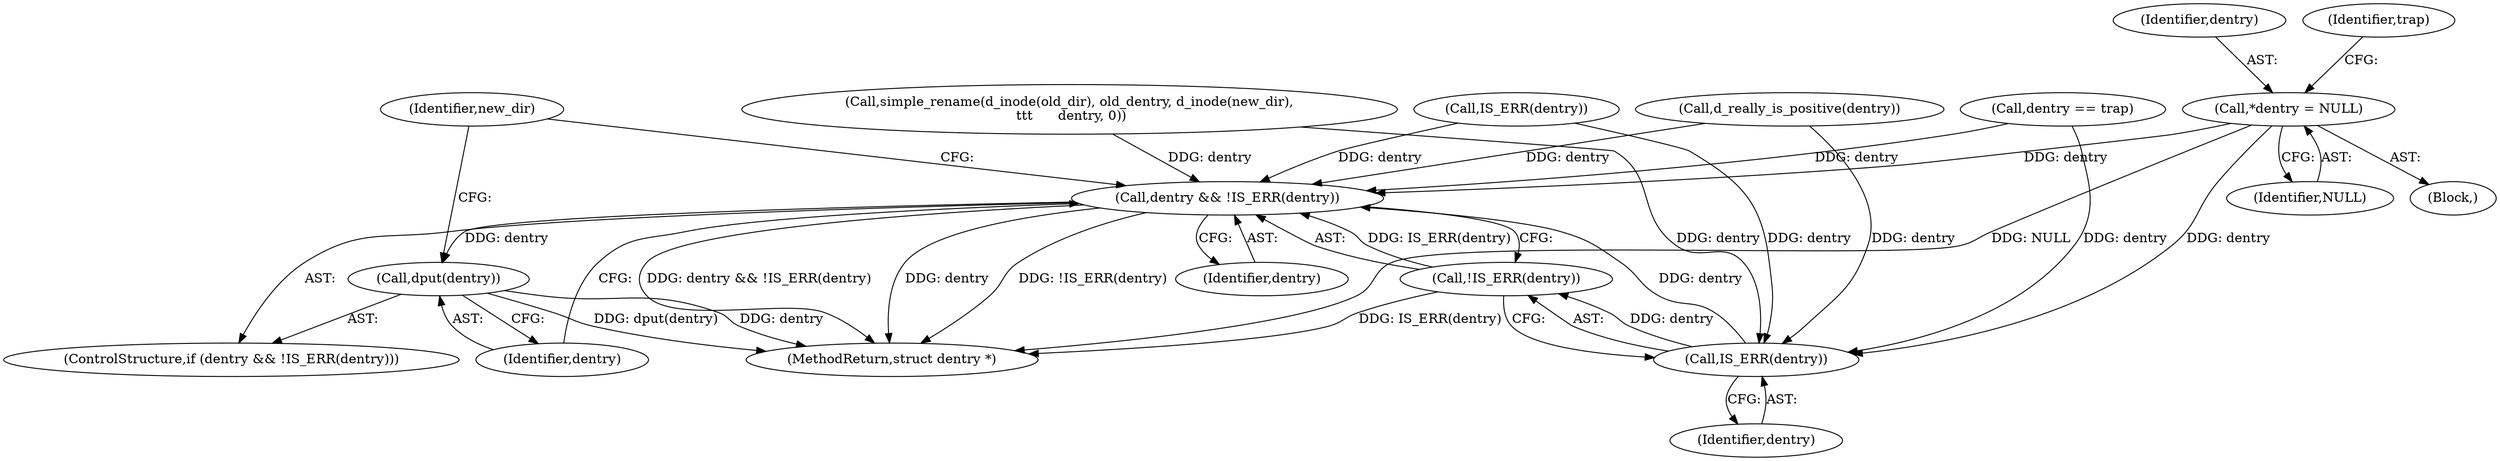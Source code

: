 digraph "0_linux_49d31c2f389acfe83417083e1208422b4091cd9e@pointer" {
"1000111" [label="(Call,*dentry = NULL)"];
"1000205" [label="(Call,dentry && !IS_ERR(dentry))"];
"1000210" [label="(Call,dput(dentry))"];
"1000208" [label="(Call,IS_ERR(dentry))"];
"1000207" [label="(Call,!IS_ERR(dentry))"];
"1000213" [label="(Identifier,new_dir)"];
"1000217" [label="(MethodReturn,struct dentry *)"];
"1000205" [label="(Call,dentry && !IS_ERR(dentry))"];
"1000108" [label="(Block,)"];
"1000206" [label="(Identifier,dentry)"];
"1000151" [label="(Call,dentry == trap)"];
"1000204" [label="(ControlStructure,if (dentry && !IS_ERR(dentry)))"];
"1000154" [label="(Call,d_really_is_positive(dentry))"];
"1000167" [label="(Call,simple_rename(d_inode(old_dir), old_dentry, d_inode(new_dir),\n \t\t\t      dentry, 0))"];
"1000210" [label="(Call,dput(dentry))"];
"1000211" [label="(Identifier,dentry)"];
"1000148" [label="(Call,IS_ERR(dentry))"];
"1000209" [label="(Identifier,dentry)"];
"1000207" [label="(Call,!IS_ERR(dentry))"];
"1000111" [label="(Call,*dentry = NULL)"];
"1000113" [label="(Identifier,NULL)"];
"1000112" [label="(Identifier,dentry)"];
"1000208" [label="(Call,IS_ERR(dentry))"];
"1000117" [label="(Identifier,trap)"];
"1000111" -> "1000108"  [label="AST: "];
"1000111" -> "1000113"  [label="CFG: "];
"1000112" -> "1000111"  [label="AST: "];
"1000113" -> "1000111"  [label="AST: "];
"1000117" -> "1000111"  [label="CFG: "];
"1000111" -> "1000217"  [label="DDG: NULL"];
"1000111" -> "1000205"  [label="DDG: dentry"];
"1000111" -> "1000208"  [label="DDG: dentry"];
"1000205" -> "1000204"  [label="AST: "];
"1000205" -> "1000206"  [label="CFG: "];
"1000205" -> "1000207"  [label="CFG: "];
"1000206" -> "1000205"  [label="AST: "];
"1000207" -> "1000205"  [label="AST: "];
"1000211" -> "1000205"  [label="CFG: "];
"1000213" -> "1000205"  [label="CFG: "];
"1000205" -> "1000217"  [label="DDG: dentry && !IS_ERR(dentry)"];
"1000205" -> "1000217"  [label="DDG: dentry"];
"1000205" -> "1000217"  [label="DDG: !IS_ERR(dentry)"];
"1000208" -> "1000205"  [label="DDG: dentry"];
"1000151" -> "1000205"  [label="DDG: dentry"];
"1000154" -> "1000205"  [label="DDG: dentry"];
"1000148" -> "1000205"  [label="DDG: dentry"];
"1000167" -> "1000205"  [label="DDG: dentry"];
"1000207" -> "1000205"  [label="DDG: IS_ERR(dentry)"];
"1000205" -> "1000210"  [label="DDG: dentry"];
"1000210" -> "1000204"  [label="AST: "];
"1000210" -> "1000211"  [label="CFG: "];
"1000211" -> "1000210"  [label="AST: "];
"1000213" -> "1000210"  [label="CFG: "];
"1000210" -> "1000217"  [label="DDG: dput(dentry)"];
"1000210" -> "1000217"  [label="DDG: dentry"];
"1000208" -> "1000207"  [label="AST: "];
"1000208" -> "1000209"  [label="CFG: "];
"1000209" -> "1000208"  [label="AST: "];
"1000207" -> "1000208"  [label="CFG: "];
"1000208" -> "1000207"  [label="DDG: dentry"];
"1000151" -> "1000208"  [label="DDG: dentry"];
"1000154" -> "1000208"  [label="DDG: dentry"];
"1000148" -> "1000208"  [label="DDG: dentry"];
"1000167" -> "1000208"  [label="DDG: dentry"];
"1000207" -> "1000217"  [label="DDG: IS_ERR(dentry)"];
}
